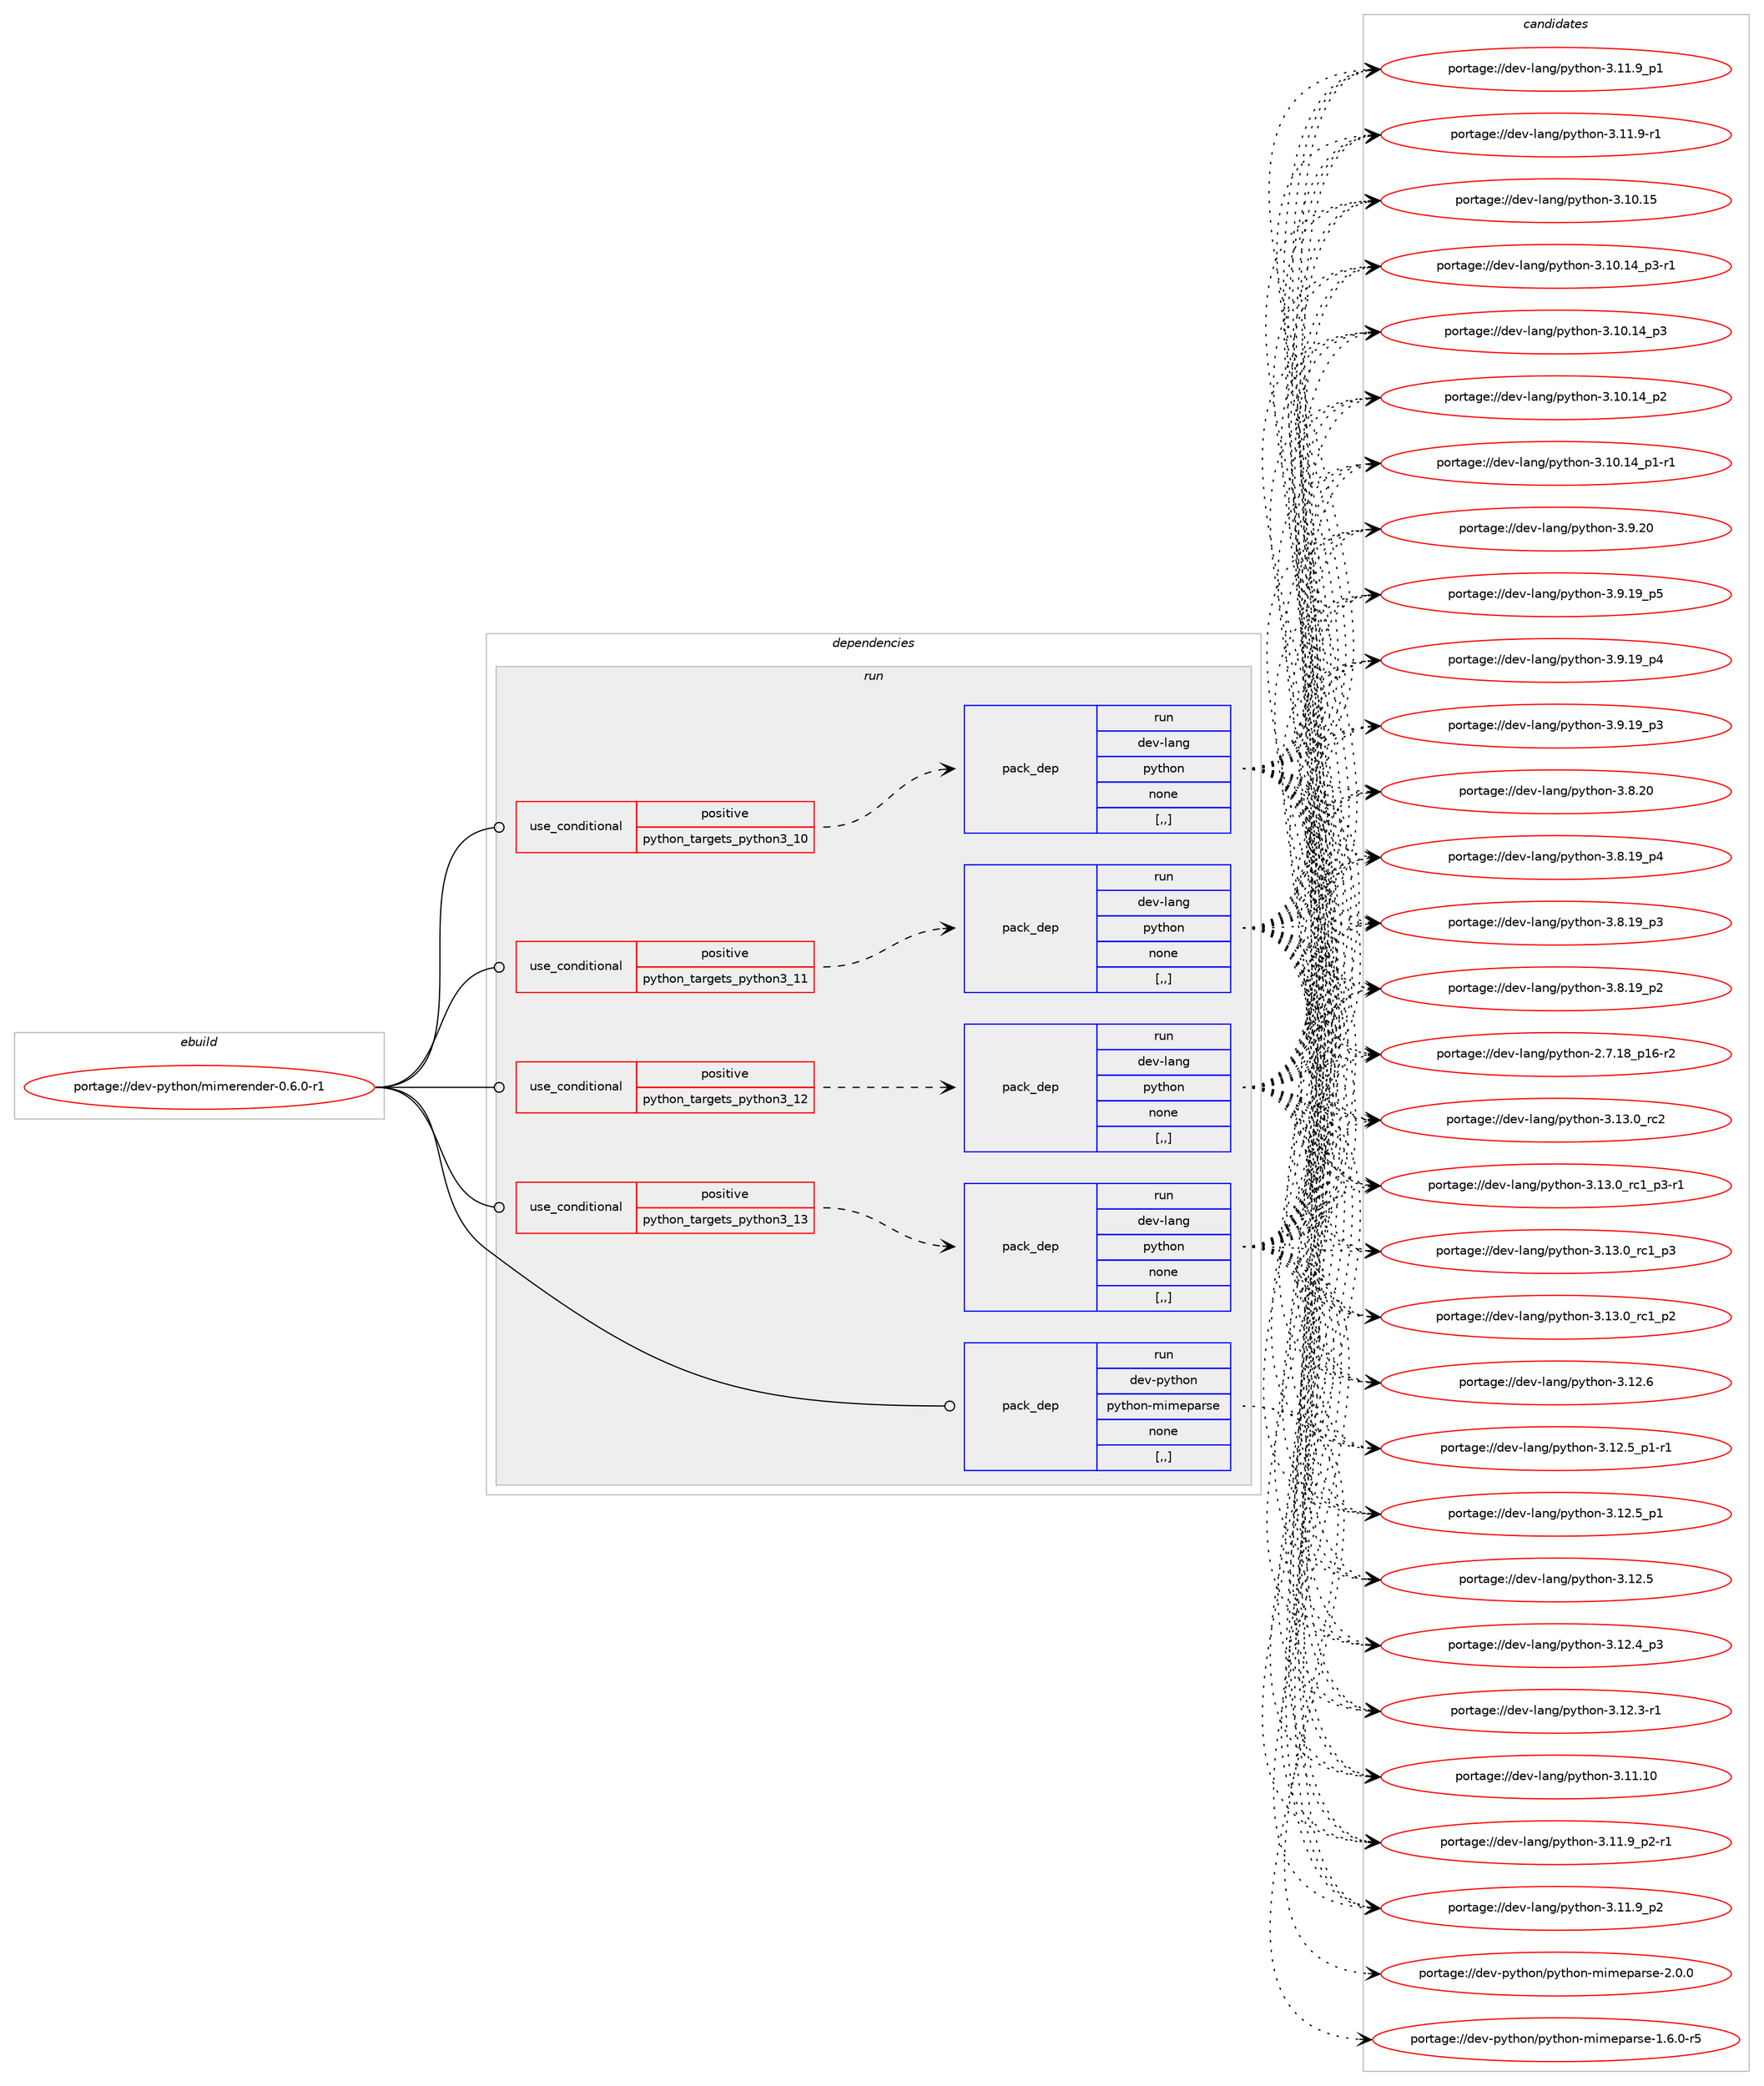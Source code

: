 digraph prolog {

# *************
# Graph options
# *************

newrank=true;
concentrate=true;
compound=true;
graph [rankdir=LR,fontname=Helvetica,fontsize=10,ranksep=1.5];#, ranksep=2.5, nodesep=0.2];
edge  [arrowhead=vee];
node  [fontname=Helvetica,fontsize=10];

# **********
# The ebuild
# **********

subgraph cluster_leftcol {
color=gray;
label=<<i>ebuild</i>>;
id [label="portage://dev-python/mimerender-0.6.0-r1", color=red, width=4, href="../dev-python/mimerender-0.6.0-r1.svg"];
}

# ****************
# The dependencies
# ****************

subgraph cluster_midcol {
color=gray;
label=<<i>dependencies</i>>;
subgraph cluster_compile {
fillcolor="#eeeeee";
style=filled;
label=<<i>compile</i>>;
}
subgraph cluster_compileandrun {
fillcolor="#eeeeee";
style=filled;
label=<<i>compile and run</i>>;
}
subgraph cluster_run {
fillcolor="#eeeeee";
style=filled;
label=<<i>run</i>>;
subgraph cond165142 {
dependency645621 [label=<<TABLE BORDER="0" CELLBORDER="1" CELLSPACING="0" CELLPADDING="4"><TR><TD ROWSPAN="3" CELLPADDING="10">use_conditional</TD></TR><TR><TD>positive</TD></TR><TR><TD>python_targets_python3_10</TD></TR></TABLE>>, shape=none, color=red];
subgraph pack475660 {
dependency645622 [label=<<TABLE BORDER="0" CELLBORDER="1" CELLSPACING="0" CELLPADDING="4" WIDTH="220"><TR><TD ROWSPAN="6" CELLPADDING="30">pack_dep</TD></TR><TR><TD WIDTH="110">run</TD></TR><TR><TD>dev-lang</TD></TR><TR><TD>python</TD></TR><TR><TD>none</TD></TR><TR><TD>[,,]</TD></TR></TABLE>>, shape=none, color=blue];
}
dependency645621:e -> dependency645622:w [weight=20,style="dashed",arrowhead="vee"];
}
id:e -> dependency645621:w [weight=20,style="solid",arrowhead="odot"];
subgraph cond165143 {
dependency645623 [label=<<TABLE BORDER="0" CELLBORDER="1" CELLSPACING="0" CELLPADDING="4"><TR><TD ROWSPAN="3" CELLPADDING="10">use_conditional</TD></TR><TR><TD>positive</TD></TR><TR><TD>python_targets_python3_11</TD></TR></TABLE>>, shape=none, color=red];
subgraph pack475661 {
dependency645624 [label=<<TABLE BORDER="0" CELLBORDER="1" CELLSPACING="0" CELLPADDING="4" WIDTH="220"><TR><TD ROWSPAN="6" CELLPADDING="30">pack_dep</TD></TR><TR><TD WIDTH="110">run</TD></TR><TR><TD>dev-lang</TD></TR><TR><TD>python</TD></TR><TR><TD>none</TD></TR><TR><TD>[,,]</TD></TR></TABLE>>, shape=none, color=blue];
}
dependency645623:e -> dependency645624:w [weight=20,style="dashed",arrowhead="vee"];
}
id:e -> dependency645623:w [weight=20,style="solid",arrowhead="odot"];
subgraph cond165144 {
dependency645625 [label=<<TABLE BORDER="0" CELLBORDER="1" CELLSPACING="0" CELLPADDING="4"><TR><TD ROWSPAN="3" CELLPADDING="10">use_conditional</TD></TR><TR><TD>positive</TD></TR><TR><TD>python_targets_python3_12</TD></TR></TABLE>>, shape=none, color=red];
subgraph pack475662 {
dependency645626 [label=<<TABLE BORDER="0" CELLBORDER="1" CELLSPACING="0" CELLPADDING="4" WIDTH="220"><TR><TD ROWSPAN="6" CELLPADDING="30">pack_dep</TD></TR><TR><TD WIDTH="110">run</TD></TR><TR><TD>dev-lang</TD></TR><TR><TD>python</TD></TR><TR><TD>none</TD></TR><TR><TD>[,,]</TD></TR></TABLE>>, shape=none, color=blue];
}
dependency645625:e -> dependency645626:w [weight=20,style="dashed",arrowhead="vee"];
}
id:e -> dependency645625:w [weight=20,style="solid",arrowhead="odot"];
subgraph cond165145 {
dependency645627 [label=<<TABLE BORDER="0" CELLBORDER="1" CELLSPACING="0" CELLPADDING="4"><TR><TD ROWSPAN="3" CELLPADDING="10">use_conditional</TD></TR><TR><TD>positive</TD></TR><TR><TD>python_targets_python3_13</TD></TR></TABLE>>, shape=none, color=red];
subgraph pack475663 {
dependency645628 [label=<<TABLE BORDER="0" CELLBORDER="1" CELLSPACING="0" CELLPADDING="4" WIDTH="220"><TR><TD ROWSPAN="6" CELLPADDING="30">pack_dep</TD></TR><TR><TD WIDTH="110">run</TD></TR><TR><TD>dev-lang</TD></TR><TR><TD>python</TD></TR><TR><TD>none</TD></TR><TR><TD>[,,]</TD></TR></TABLE>>, shape=none, color=blue];
}
dependency645627:e -> dependency645628:w [weight=20,style="dashed",arrowhead="vee"];
}
id:e -> dependency645627:w [weight=20,style="solid",arrowhead="odot"];
subgraph pack475664 {
dependency645629 [label=<<TABLE BORDER="0" CELLBORDER="1" CELLSPACING="0" CELLPADDING="4" WIDTH="220"><TR><TD ROWSPAN="6" CELLPADDING="30">pack_dep</TD></TR><TR><TD WIDTH="110">run</TD></TR><TR><TD>dev-python</TD></TR><TR><TD>python-mimeparse</TD></TR><TR><TD>none</TD></TR><TR><TD>[,,]</TD></TR></TABLE>>, shape=none, color=blue];
}
id:e -> dependency645629:w [weight=20,style="solid",arrowhead="odot"];
}
}

# **************
# The candidates
# **************

subgraph cluster_choices {
rank=same;
color=gray;
label=<<i>candidates</i>>;

subgraph choice475660 {
color=black;
nodesep=1;
choice10010111845108971101034711212111610411111045514649514648951149950 [label="portage://dev-lang/python-3.13.0_rc2", color=red, width=4,href="../dev-lang/python-3.13.0_rc2.svg"];
choice1001011184510897110103471121211161041111104551464951464895114994995112514511449 [label="portage://dev-lang/python-3.13.0_rc1_p3-r1", color=red, width=4,href="../dev-lang/python-3.13.0_rc1_p3-r1.svg"];
choice100101118451089711010347112121116104111110455146495146489511499499511251 [label="portage://dev-lang/python-3.13.0_rc1_p3", color=red, width=4,href="../dev-lang/python-3.13.0_rc1_p3.svg"];
choice100101118451089711010347112121116104111110455146495146489511499499511250 [label="portage://dev-lang/python-3.13.0_rc1_p2", color=red, width=4,href="../dev-lang/python-3.13.0_rc1_p2.svg"];
choice10010111845108971101034711212111610411111045514649504654 [label="portage://dev-lang/python-3.12.6", color=red, width=4,href="../dev-lang/python-3.12.6.svg"];
choice1001011184510897110103471121211161041111104551464950465395112494511449 [label="portage://dev-lang/python-3.12.5_p1-r1", color=red, width=4,href="../dev-lang/python-3.12.5_p1-r1.svg"];
choice100101118451089711010347112121116104111110455146495046539511249 [label="portage://dev-lang/python-3.12.5_p1", color=red, width=4,href="../dev-lang/python-3.12.5_p1.svg"];
choice10010111845108971101034711212111610411111045514649504653 [label="portage://dev-lang/python-3.12.5", color=red, width=4,href="../dev-lang/python-3.12.5.svg"];
choice100101118451089711010347112121116104111110455146495046529511251 [label="portage://dev-lang/python-3.12.4_p3", color=red, width=4,href="../dev-lang/python-3.12.4_p3.svg"];
choice100101118451089711010347112121116104111110455146495046514511449 [label="portage://dev-lang/python-3.12.3-r1", color=red, width=4,href="../dev-lang/python-3.12.3-r1.svg"];
choice1001011184510897110103471121211161041111104551464949464948 [label="portage://dev-lang/python-3.11.10", color=red, width=4,href="../dev-lang/python-3.11.10.svg"];
choice1001011184510897110103471121211161041111104551464949465795112504511449 [label="portage://dev-lang/python-3.11.9_p2-r1", color=red, width=4,href="../dev-lang/python-3.11.9_p2-r1.svg"];
choice100101118451089711010347112121116104111110455146494946579511250 [label="portage://dev-lang/python-3.11.9_p2", color=red, width=4,href="../dev-lang/python-3.11.9_p2.svg"];
choice100101118451089711010347112121116104111110455146494946579511249 [label="portage://dev-lang/python-3.11.9_p1", color=red, width=4,href="../dev-lang/python-3.11.9_p1.svg"];
choice100101118451089711010347112121116104111110455146494946574511449 [label="portage://dev-lang/python-3.11.9-r1", color=red, width=4,href="../dev-lang/python-3.11.9-r1.svg"];
choice1001011184510897110103471121211161041111104551464948464953 [label="portage://dev-lang/python-3.10.15", color=red, width=4,href="../dev-lang/python-3.10.15.svg"];
choice100101118451089711010347112121116104111110455146494846495295112514511449 [label="portage://dev-lang/python-3.10.14_p3-r1", color=red, width=4,href="../dev-lang/python-3.10.14_p3-r1.svg"];
choice10010111845108971101034711212111610411111045514649484649529511251 [label="portage://dev-lang/python-3.10.14_p3", color=red, width=4,href="../dev-lang/python-3.10.14_p3.svg"];
choice10010111845108971101034711212111610411111045514649484649529511250 [label="portage://dev-lang/python-3.10.14_p2", color=red, width=4,href="../dev-lang/python-3.10.14_p2.svg"];
choice100101118451089711010347112121116104111110455146494846495295112494511449 [label="portage://dev-lang/python-3.10.14_p1-r1", color=red, width=4,href="../dev-lang/python-3.10.14_p1-r1.svg"];
choice10010111845108971101034711212111610411111045514657465048 [label="portage://dev-lang/python-3.9.20", color=red, width=4,href="../dev-lang/python-3.9.20.svg"];
choice100101118451089711010347112121116104111110455146574649579511253 [label="portage://dev-lang/python-3.9.19_p5", color=red, width=4,href="../dev-lang/python-3.9.19_p5.svg"];
choice100101118451089711010347112121116104111110455146574649579511252 [label="portage://dev-lang/python-3.9.19_p4", color=red, width=4,href="../dev-lang/python-3.9.19_p4.svg"];
choice100101118451089711010347112121116104111110455146574649579511251 [label="portage://dev-lang/python-3.9.19_p3", color=red, width=4,href="../dev-lang/python-3.9.19_p3.svg"];
choice10010111845108971101034711212111610411111045514656465048 [label="portage://dev-lang/python-3.8.20", color=red, width=4,href="../dev-lang/python-3.8.20.svg"];
choice100101118451089711010347112121116104111110455146564649579511252 [label="portage://dev-lang/python-3.8.19_p4", color=red, width=4,href="../dev-lang/python-3.8.19_p4.svg"];
choice100101118451089711010347112121116104111110455146564649579511251 [label="portage://dev-lang/python-3.8.19_p3", color=red, width=4,href="../dev-lang/python-3.8.19_p3.svg"];
choice100101118451089711010347112121116104111110455146564649579511250 [label="portage://dev-lang/python-3.8.19_p2", color=red, width=4,href="../dev-lang/python-3.8.19_p2.svg"];
choice100101118451089711010347112121116104111110455046554649569511249544511450 [label="portage://dev-lang/python-2.7.18_p16-r2", color=red, width=4,href="../dev-lang/python-2.7.18_p16-r2.svg"];
dependency645622:e -> choice10010111845108971101034711212111610411111045514649514648951149950:w [style=dotted,weight="100"];
dependency645622:e -> choice1001011184510897110103471121211161041111104551464951464895114994995112514511449:w [style=dotted,weight="100"];
dependency645622:e -> choice100101118451089711010347112121116104111110455146495146489511499499511251:w [style=dotted,weight="100"];
dependency645622:e -> choice100101118451089711010347112121116104111110455146495146489511499499511250:w [style=dotted,weight="100"];
dependency645622:e -> choice10010111845108971101034711212111610411111045514649504654:w [style=dotted,weight="100"];
dependency645622:e -> choice1001011184510897110103471121211161041111104551464950465395112494511449:w [style=dotted,weight="100"];
dependency645622:e -> choice100101118451089711010347112121116104111110455146495046539511249:w [style=dotted,weight="100"];
dependency645622:e -> choice10010111845108971101034711212111610411111045514649504653:w [style=dotted,weight="100"];
dependency645622:e -> choice100101118451089711010347112121116104111110455146495046529511251:w [style=dotted,weight="100"];
dependency645622:e -> choice100101118451089711010347112121116104111110455146495046514511449:w [style=dotted,weight="100"];
dependency645622:e -> choice1001011184510897110103471121211161041111104551464949464948:w [style=dotted,weight="100"];
dependency645622:e -> choice1001011184510897110103471121211161041111104551464949465795112504511449:w [style=dotted,weight="100"];
dependency645622:e -> choice100101118451089711010347112121116104111110455146494946579511250:w [style=dotted,weight="100"];
dependency645622:e -> choice100101118451089711010347112121116104111110455146494946579511249:w [style=dotted,weight="100"];
dependency645622:e -> choice100101118451089711010347112121116104111110455146494946574511449:w [style=dotted,weight="100"];
dependency645622:e -> choice1001011184510897110103471121211161041111104551464948464953:w [style=dotted,weight="100"];
dependency645622:e -> choice100101118451089711010347112121116104111110455146494846495295112514511449:w [style=dotted,weight="100"];
dependency645622:e -> choice10010111845108971101034711212111610411111045514649484649529511251:w [style=dotted,weight="100"];
dependency645622:e -> choice10010111845108971101034711212111610411111045514649484649529511250:w [style=dotted,weight="100"];
dependency645622:e -> choice100101118451089711010347112121116104111110455146494846495295112494511449:w [style=dotted,weight="100"];
dependency645622:e -> choice10010111845108971101034711212111610411111045514657465048:w [style=dotted,weight="100"];
dependency645622:e -> choice100101118451089711010347112121116104111110455146574649579511253:w [style=dotted,weight="100"];
dependency645622:e -> choice100101118451089711010347112121116104111110455146574649579511252:w [style=dotted,weight="100"];
dependency645622:e -> choice100101118451089711010347112121116104111110455146574649579511251:w [style=dotted,weight="100"];
dependency645622:e -> choice10010111845108971101034711212111610411111045514656465048:w [style=dotted,weight="100"];
dependency645622:e -> choice100101118451089711010347112121116104111110455146564649579511252:w [style=dotted,weight="100"];
dependency645622:e -> choice100101118451089711010347112121116104111110455146564649579511251:w [style=dotted,weight="100"];
dependency645622:e -> choice100101118451089711010347112121116104111110455146564649579511250:w [style=dotted,weight="100"];
dependency645622:e -> choice100101118451089711010347112121116104111110455046554649569511249544511450:w [style=dotted,weight="100"];
}
subgraph choice475661 {
color=black;
nodesep=1;
choice10010111845108971101034711212111610411111045514649514648951149950 [label="portage://dev-lang/python-3.13.0_rc2", color=red, width=4,href="../dev-lang/python-3.13.0_rc2.svg"];
choice1001011184510897110103471121211161041111104551464951464895114994995112514511449 [label="portage://dev-lang/python-3.13.0_rc1_p3-r1", color=red, width=4,href="../dev-lang/python-3.13.0_rc1_p3-r1.svg"];
choice100101118451089711010347112121116104111110455146495146489511499499511251 [label="portage://dev-lang/python-3.13.0_rc1_p3", color=red, width=4,href="../dev-lang/python-3.13.0_rc1_p3.svg"];
choice100101118451089711010347112121116104111110455146495146489511499499511250 [label="portage://dev-lang/python-3.13.0_rc1_p2", color=red, width=4,href="../dev-lang/python-3.13.0_rc1_p2.svg"];
choice10010111845108971101034711212111610411111045514649504654 [label="portage://dev-lang/python-3.12.6", color=red, width=4,href="../dev-lang/python-3.12.6.svg"];
choice1001011184510897110103471121211161041111104551464950465395112494511449 [label="portage://dev-lang/python-3.12.5_p1-r1", color=red, width=4,href="../dev-lang/python-3.12.5_p1-r1.svg"];
choice100101118451089711010347112121116104111110455146495046539511249 [label="portage://dev-lang/python-3.12.5_p1", color=red, width=4,href="../dev-lang/python-3.12.5_p1.svg"];
choice10010111845108971101034711212111610411111045514649504653 [label="portage://dev-lang/python-3.12.5", color=red, width=4,href="../dev-lang/python-3.12.5.svg"];
choice100101118451089711010347112121116104111110455146495046529511251 [label="portage://dev-lang/python-3.12.4_p3", color=red, width=4,href="../dev-lang/python-3.12.4_p3.svg"];
choice100101118451089711010347112121116104111110455146495046514511449 [label="portage://dev-lang/python-3.12.3-r1", color=red, width=4,href="../dev-lang/python-3.12.3-r1.svg"];
choice1001011184510897110103471121211161041111104551464949464948 [label="portage://dev-lang/python-3.11.10", color=red, width=4,href="../dev-lang/python-3.11.10.svg"];
choice1001011184510897110103471121211161041111104551464949465795112504511449 [label="portage://dev-lang/python-3.11.9_p2-r1", color=red, width=4,href="../dev-lang/python-3.11.9_p2-r1.svg"];
choice100101118451089711010347112121116104111110455146494946579511250 [label="portage://dev-lang/python-3.11.9_p2", color=red, width=4,href="../dev-lang/python-3.11.9_p2.svg"];
choice100101118451089711010347112121116104111110455146494946579511249 [label="portage://dev-lang/python-3.11.9_p1", color=red, width=4,href="../dev-lang/python-3.11.9_p1.svg"];
choice100101118451089711010347112121116104111110455146494946574511449 [label="portage://dev-lang/python-3.11.9-r1", color=red, width=4,href="../dev-lang/python-3.11.9-r1.svg"];
choice1001011184510897110103471121211161041111104551464948464953 [label="portage://dev-lang/python-3.10.15", color=red, width=4,href="../dev-lang/python-3.10.15.svg"];
choice100101118451089711010347112121116104111110455146494846495295112514511449 [label="portage://dev-lang/python-3.10.14_p3-r1", color=red, width=4,href="../dev-lang/python-3.10.14_p3-r1.svg"];
choice10010111845108971101034711212111610411111045514649484649529511251 [label="portage://dev-lang/python-3.10.14_p3", color=red, width=4,href="../dev-lang/python-3.10.14_p3.svg"];
choice10010111845108971101034711212111610411111045514649484649529511250 [label="portage://dev-lang/python-3.10.14_p2", color=red, width=4,href="../dev-lang/python-3.10.14_p2.svg"];
choice100101118451089711010347112121116104111110455146494846495295112494511449 [label="portage://dev-lang/python-3.10.14_p1-r1", color=red, width=4,href="../dev-lang/python-3.10.14_p1-r1.svg"];
choice10010111845108971101034711212111610411111045514657465048 [label="portage://dev-lang/python-3.9.20", color=red, width=4,href="../dev-lang/python-3.9.20.svg"];
choice100101118451089711010347112121116104111110455146574649579511253 [label="portage://dev-lang/python-3.9.19_p5", color=red, width=4,href="../dev-lang/python-3.9.19_p5.svg"];
choice100101118451089711010347112121116104111110455146574649579511252 [label="portage://dev-lang/python-3.9.19_p4", color=red, width=4,href="../dev-lang/python-3.9.19_p4.svg"];
choice100101118451089711010347112121116104111110455146574649579511251 [label="portage://dev-lang/python-3.9.19_p3", color=red, width=4,href="../dev-lang/python-3.9.19_p3.svg"];
choice10010111845108971101034711212111610411111045514656465048 [label="portage://dev-lang/python-3.8.20", color=red, width=4,href="../dev-lang/python-3.8.20.svg"];
choice100101118451089711010347112121116104111110455146564649579511252 [label="portage://dev-lang/python-3.8.19_p4", color=red, width=4,href="../dev-lang/python-3.8.19_p4.svg"];
choice100101118451089711010347112121116104111110455146564649579511251 [label="portage://dev-lang/python-3.8.19_p3", color=red, width=4,href="../dev-lang/python-3.8.19_p3.svg"];
choice100101118451089711010347112121116104111110455146564649579511250 [label="portage://dev-lang/python-3.8.19_p2", color=red, width=4,href="../dev-lang/python-3.8.19_p2.svg"];
choice100101118451089711010347112121116104111110455046554649569511249544511450 [label="portage://dev-lang/python-2.7.18_p16-r2", color=red, width=4,href="../dev-lang/python-2.7.18_p16-r2.svg"];
dependency645624:e -> choice10010111845108971101034711212111610411111045514649514648951149950:w [style=dotted,weight="100"];
dependency645624:e -> choice1001011184510897110103471121211161041111104551464951464895114994995112514511449:w [style=dotted,weight="100"];
dependency645624:e -> choice100101118451089711010347112121116104111110455146495146489511499499511251:w [style=dotted,weight="100"];
dependency645624:e -> choice100101118451089711010347112121116104111110455146495146489511499499511250:w [style=dotted,weight="100"];
dependency645624:e -> choice10010111845108971101034711212111610411111045514649504654:w [style=dotted,weight="100"];
dependency645624:e -> choice1001011184510897110103471121211161041111104551464950465395112494511449:w [style=dotted,weight="100"];
dependency645624:e -> choice100101118451089711010347112121116104111110455146495046539511249:w [style=dotted,weight="100"];
dependency645624:e -> choice10010111845108971101034711212111610411111045514649504653:w [style=dotted,weight="100"];
dependency645624:e -> choice100101118451089711010347112121116104111110455146495046529511251:w [style=dotted,weight="100"];
dependency645624:e -> choice100101118451089711010347112121116104111110455146495046514511449:w [style=dotted,weight="100"];
dependency645624:e -> choice1001011184510897110103471121211161041111104551464949464948:w [style=dotted,weight="100"];
dependency645624:e -> choice1001011184510897110103471121211161041111104551464949465795112504511449:w [style=dotted,weight="100"];
dependency645624:e -> choice100101118451089711010347112121116104111110455146494946579511250:w [style=dotted,weight="100"];
dependency645624:e -> choice100101118451089711010347112121116104111110455146494946579511249:w [style=dotted,weight="100"];
dependency645624:e -> choice100101118451089711010347112121116104111110455146494946574511449:w [style=dotted,weight="100"];
dependency645624:e -> choice1001011184510897110103471121211161041111104551464948464953:w [style=dotted,weight="100"];
dependency645624:e -> choice100101118451089711010347112121116104111110455146494846495295112514511449:w [style=dotted,weight="100"];
dependency645624:e -> choice10010111845108971101034711212111610411111045514649484649529511251:w [style=dotted,weight="100"];
dependency645624:e -> choice10010111845108971101034711212111610411111045514649484649529511250:w [style=dotted,weight="100"];
dependency645624:e -> choice100101118451089711010347112121116104111110455146494846495295112494511449:w [style=dotted,weight="100"];
dependency645624:e -> choice10010111845108971101034711212111610411111045514657465048:w [style=dotted,weight="100"];
dependency645624:e -> choice100101118451089711010347112121116104111110455146574649579511253:w [style=dotted,weight="100"];
dependency645624:e -> choice100101118451089711010347112121116104111110455146574649579511252:w [style=dotted,weight="100"];
dependency645624:e -> choice100101118451089711010347112121116104111110455146574649579511251:w [style=dotted,weight="100"];
dependency645624:e -> choice10010111845108971101034711212111610411111045514656465048:w [style=dotted,weight="100"];
dependency645624:e -> choice100101118451089711010347112121116104111110455146564649579511252:w [style=dotted,weight="100"];
dependency645624:e -> choice100101118451089711010347112121116104111110455146564649579511251:w [style=dotted,weight="100"];
dependency645624:e -> choice100101118451089711010347112121116104111110455146564649579511250:w [style=dotted,weight="100"];
dependency645624:e -> choice100101118451089711010347112121116104111110455046554649569511249544511450:w [style=dotted,weight="100"];
}
subgraph choice475662 {
color=black;
nodesep=1;
choice10010111845108971101034711212111610411111045514649514648951149950 [label="portage://dev-lang/python-3.13.0_rc2", color=red, width=4,href="../dev-lang/python-3.13.0_rc2.svg"];
choice1001011184510897110103471121211161041111104551464951464895114994995112514511449 [label="portage://dev-lang/python-3.13.0_rc1_p3-r1", color=red, width=4,href="../dev-lang/python-3.13.0_rc1_p3-r1.svg"];
choice100101118451089711010347112121116104111110455146495146489511499499511251 [label="portage://dev-lang/python-3.13.0_rc1_p3", color=red, width=4,href="../dev-lang/python-3.13.0_rc1_p3.svg"];
choice100101118451089711010347112121116104111110455146495146489511499499511250 [label="portage://dev-lang/python-3.13.0_rc1_p2", color=red, width=4,href="../dev-lang/python-3.13.0_rc1_p2.svg"];
choice10010111845108971101034711212111610411111045514649504654 [label="portage://dev-lang/python-3.12.6", color=red, width=4,href="../dev-lang/python-3.12.6.svg"];
choice1001011184510897110103471121211161041111104551464950465395112494511449 [label="portage://dev-lang/python-3.12.5_p1-r1", color=red, width=4,href="../dev-lang/python-3.12.5_p1-r1.svg"];
choice100101118451089711010347112121116104111110455146495046539511249 [label="portage://dev-lang/python-3.12.5_p1", color=red, width=4,href="../dev-lang/python-3.12.5_p1.svg"];
choice10010111845108971101034711212111610411111045514649504653 [label="portage://dev-lang/python-3.12.5", color=red, width=4,href="../dev-lang/python-3.12.5.svg"];
choice100101118451089711010347112121116104111110455146495046529511251 [label="portage://dev-lang/python-3.12.4_p3", color=red, width=4,href="../dev-lang/python-3.12.4_p3.svg"];
choice100101118451089711010347112121116104111110455146495046514511449 [label="portage://dev-lang/python-3.12.3-r1", color=red, width=4,href="../dev-lang/python-3.12.3-r1.svg"];
choice1001011184510897110103471121211161041111104551464949464948 [label="portage://dev-lang/python-3.11.10", color=red, width=4,href="../dev-lang/python-3.11.10.svg"];
choice1001011184510897110103471121211161041111104551464949465795112504511449 [label="portage://dev-lang/python-3.11.9_p2-r1", color=red, width=4,href="../dev-lang/python-3.11.9_p2-r1.svg"];
choice100101118451089711010347112121116104111110455146494946579511250 [label="portage://dev-lang/python-3.11.9_p2", color=red, width=4,href="../dev-lang/python-3.11.9_p2.svg"];
choice100101118451089711010347112121116104111110455146494946579511249 [label="portage://dev-lang/python-3.11.9_p1", color=red, width=4,href="../dev-lang/python-3.11.9_p1.svg"];
choice100101118451089711010347112121116104111110455146494946574511449 [label="portage://dev-lang/python-3.11.9-r1", color=red, width=4,href="../dev-lang/python-3.11.9-r1.svg"];
choice1001011184510897110103471121211161041111104551464948464953 [label="portage://dev-lang/python-3.10.15", color=red, width=4,href="../dev-lang/python-3.10.15.svg"];
choice100101118451089711010347112121116104111110455146494846495295112514511449 [label="portage://dev-lang/python-3.10.14_p3-r1", color=red, width=4,href="../dev-lang/python-3.10.14_p3-r1.svg"];
choice10010111845108971101034711212111610411111045514649484649529511251 [label="portage://dev-lang/python-3.10.14_p3", color=red, width=4,href="../dev-lang/python-3.10.14_p3.svg"];
choice10010111845108971101034711212111610411111045514649484649529511250 [label="portage://dev-lang/python-3.10.14_p2", color=red, width=4,href="../dev-lang/python-3.10.14_p2.svg"];
choice100101118451089711010347112121116104111110455146494846495295112494511449 [label="portage://dev-lang/python-3.10.14_p1-r1", color=red, width=4,href="../dev-lang/python-3.10.14_p1-r1.svg"];
choice10010111845108971101034711212111610411111045514657465048 [label="portage://dev-lang/python-3.9.20", color=red, width=4,href="../dev-lang/python-3.9.20.svg"];
choice100101118451089711010347112121116104111110455146574649579511253 [label="portage://dev-lang/python-3.9.19_p5", color=red, width=4,href="../dev-lang/python-3.9.19_p5.svg"];
choice100101118451089711010347112121116104111110455146574649579511252 [label="portage://dev-lang/python-3.9.19_p4", color=red, width=4,href="../dev-lang/python-3.9.19_p4.svg"];
choice100101118451089711010347112121116104111110455146574649579511251 [label="portage://dev-lang/python-3.9.19_p3", color=red, width=4,href="../dev-lang/python-3.9.19_p3.svg"];
choice10010111845108971101034711212111610411111045514656465048 [label="portage://dev-lang/python-3.8.20", color=red, width=4,href="../dev-lang/python-3.8.20.svg"];
choice100101118451089711010347112121116104111110455146564649579511252 [label="portage://dev-lang/python-3.8.19_p4", color=red, width=4,href="../dev-lang/python-3.8.19_p4.svg"];
choice100101118451089711010347112121116104111110455146564649579511251 [label="portage://dev-lang/python-3.8.19_p3", color=red, width=4,href="../dev-lang/python-3.8.19_p3.svg"];
choice100101118451089711010347112121116104111110455146564649579511250 [label="portage://dev-lang/python-3.8.19_p2", color=red, width=4,href="../dev-lang/python-3.8.19_p2.svg"];
choice100101118451089711010347112121116104111110455046554649569511249544511450 [label="portage://dev-lang/python-2.7.18_p16-r2", color=red, width=4,href="../dev-lang/python-2.7.18_p16-r2.svg"];
dependency645626:e -> choice10010111845108971101034711212111610411111045514649514648951149950:w [style=dotted,weight="100"];
dependency645626:e -> choice1001011184510897110103471121211161041111104551464951464895114994995112514511449:w [style=dotted,weight="100"];
dependency645626:e -> choice100101118451089711010347112121116104111110455146495146489511499499511251:w [style=dotted,weight="100"];
dependency645626:e -> choice100101118451089711010347112121116104111110455146495146489511499499511250:w [style=dotted,weight="100"];
dependency645626:e -> choice10010111845108971101034711212111610411111045514649504654:w [style=dotted,weight="100"];
dependency645626:e -> choice1001011184510897110103471121211161041111104551464950465395112494511449:w [style=dotted,weight="100"];
dependency645626:e -> choice100101118451089711010347112121116104111110455146495046539511249:w [style=dotted,weight="100"];
dependency645626:e -> choice10010111845108971101034711212111610411111045514649504653:w [style=dotted,weight="100"];
dependency645626:e -> choice100101118451089711010347112121116104111110455146495046529511251:w [style=dotted,weight="100"];
dependency645626:e -> choice100101118451089711010347112121116104111110455146495046514511449:w [style=dotted,weight="100"];
dependency645626:e -> choice1001011184510897110103471121211161041111104551464949464948:w [style=dotted,weight="100"];
dependency645626:e -> choice1001011184510897110103471121211161041111104551464949465795112504511449:w [style=dotted,weight="100"];
dependency645626:e -> choice100101118451089711010347112121116104111110455146494946579511250:w [style=dotted,weight="100"];
dependency645626:e -> choice100101118451089711010347112121116104111110455146494946579511249:w [style=dotted,weight="100"];
dependency645626:e -> choice100101118451089711010347112121116104111110455146494946574511449:w [style=dotted,weight="100"];
dependency645626:e -> choice1001011184510897110103471121211161041111104551464948464953:w [style=dotted,weight="100"];
dependency645626:e -> choice100101118451089711010347112121116104111110455146494846495295112514511449:w [style=dotted,weight="100"];
dependency645626:e -> choice10010111845108971101034711212111610411111045514649484649529511251:w [style=dotted,weight="100"];
dependency645626:e -> choice10010111845108971101034711212111610411111045514649484649529511250:w [style=dotted,weight="100"];
dependency645626:e -> choice100101118451089711010347112121116104111110455146494846495295112494511449:w [style=dotted,weight="100"];
dependency645626:e -> choice10010111845108971101034711212111610411111045514657465048:w [style=dotted,weight="100"];
dependency645626:e -> choice100101118451089711010347112121116104111110455146574649579511253:w [style=dotted,weight="100"];
dependency645626:e -> choice100101118451089711010347112121116104111110455146574649579511252:w [style=dotted,weight="100"];
dependency645626:e -> choice100101118451089711010347112121116104111110455146574649579511251:w [style=dotted,weight="100"];
dependency645626:e -> choice10010111845108971101034711212111610411111045514656465048:w [style=dotted,weight="100"];
dependency645626:e -> choice100101118451089711010347112121116104111110455146564649579511252:w [style=dotted,weight="100"];
dependency645626:e -> choice100101118451089711010347112121116104111110455146564649579511251:w [style=dotted,weight="100"];
dependency645626:e -> choice100101118451089711010347112121116104111110455146564649579511250:w [style=dotted,weight="100"];
dependency645626:e -> choice100101118451089711010347112121116104111110455046554649569511249544511450:w [style=dotted,weight="100"];
}
subgraph choice475663 {
color=black;
nodesep=1;
choice10010111845108971101034711212111610411111045514649514648951149950 [label="portage://dev-lang/python-3.13.0_rc2", color=red, width=4,href="../dev-lang/python-3.13.0_rc2.svg"];
choice1001011184510897110103471121211161041111104551464951464895114994995112514511449 [label="portage://dev-lang/python-3.13.0_rc1_p3-r1", color=red, width=4,href="../dev-lang/python-3.13.0_rc1_p3-r1.svg"];
choice100101118451089711010347112121116104111110455146495146489511499499511251 [label="portage://dev-lang/python-3.13.0_rc1_p3", color=red, width=4,href="../dev-lang/python-3.13.0_rc1_p3.svg"];
choice100101118451089711010347112121116104111110455146495146489511499499511250 [label="portage://dev-lang/python-3.13.0_rc1_p2", color=red, width=4,href="../dev-lang/python-3.13.0_rc1_p2.svg"];
choice10010111845108971101034711212111610411111045514649504654 [label="portage://dev-lang/python-3.12.6", color=red, width=4,href="../dev-lang/python-3.12.6.svg"];
choice1001011184510897110103471121211161041111104551464950465395112494511449 [label="portage://dev-lang/python-3.12.5_p1-r1", color=red, width=4,href="../dev-lang/python-3.12.5_p1-r1.svg"];
choice100101118451089711010347112121116104111110455146495046539511249 [label="portage://dev-lang/python-3.12.5_p1", color=red, width=4,href="../dev-lang/python-3.12.5_p1.svg"];
choice10010111845108971101034711212111610411111045514649504653 [label="portage://dev-lang/python-3.12.5", color=red, width=4,href="../dev-lang/python-3.12.5.svg"];
choice100101118451089711010347112121116104111110455146495046529511251 [label="portage://dev-lang/python-3.12.4_p3", color=red, width=4,href="../dev-lang/python-3.12.4_p3.svg"];
choice100101118451089711010347112121116104111110455146495046514511449 [label="portage://dev-lang/python-3.12.3-r1", color=red, width=4,href="../dev-lang/python-3.12.3-r1.svg"];
choice1001011184510897110103471121211161041111104551464949464948 [label="portage://dev-lang/python-3.11.10", color=red, width=4,href="../dev-lang/python-3.11.10.svg"];
choice1001011184510897110103471121211161041111104551464949465795112504511449 [label="portage://dev-lang/python-3.11.9_p2-r1", color=red, width=4,href="../dev-lang/python-3.11.9_p2-r1.svg"];
choice100101118451089711010347112121116104111110455146494946579511250 [label="portage://dev-lang/python-3.11.9_p2", color=red, width=4,href="../dev-lang/python-3.11.9_p2.svg"];
choice100101118451089711010347112121116104111110455146494946579511249 [label="portage://dev-lang/python-3.11.9_p1", color=red, width=4,href="../dev-lang/python-3.11.9_p1.svg"];
choice100101118451089711010347112121116104111110455146494946574511449 [label="portage://dev-lang/python-3.11.9-r1", color=red, width=4,href="../dev-lang/python-3.11.9-r1.svg"];
choice1001011184510897110103471121211161041111104551464948464953 [label="portage://dev-lang/python-3.10.15", color=red, width=4,href="../dev-lang/python-3.10.15.svg"];
choice100101118451089711010347112121116104111110455146494846495295112514511449 [label="portage://dev-lang/python-3.10.14_p3-r1", color=red, width=4,href="../dev-lang/python-3.10.14_p3-r1.svg"];
choice10010111845108971101034711212111610411111045514649484649529511251 [label="portage://dev-lang/python-3.10.14_p3", color=red, width=4,href="../dev-lang/python-3.10.14_p3.svg"];
choice10010111845108971101034711212111610411111045514649484649529511250 [label="portage://dev-lang/python-3.10.14_p2", color=red, width=4,href="../dev-lang/python-3.10.14_p2.svg"];
choice100101118451089711010347112121116104111110455146494846495295112494511449 [label="portage://dev-lang/python-3.10.14_p1-r1", color=red, width=4,href="../dev-lang/python-3.10.14_p1-r1.svg"];
choice10010111845108971101034711212111610411111045514657465048 [label="portage://dev-lang/python-3.9.20", color=red, width=4,href="../dev-lang/python-3.9.20.svg"];
choice100101118451089711010347112121116104111110455146574649579511253 [label="portage://dev-lang/python-3.9.19_p5", color=red, width=4,href="../dev-lang/python-3.9.19_p5.svg"];
choice100101118451089711010347112121116104111110455146574649579511252 [label="portage://dev-lang/python-3.9.19_p4", color=red, width=4,href="../dev-lang/python-3.9.19_p4.svg"];
choice100101118451089711010347112121116104111110455146574649579511251 [label="portage://dev-lang/python-3.9.19_p3", color=red, width=4,href="../dev-lang/python-3.9.19_p3.svg"];
choice10010111845108971101034711212111610411111045514656465048 [label="portage://dev-lang/python-3.8.20", color=red, width=4,href="../dev-lang/python-3.8.20.svg"];
choice100101118451089711010347112121116104111110455146564649579511252 [label="portage://dev-lang/python-3.8.19_p4", color=red, width=4,href="../dev-lang/python-3.8.19_p4.svg"];
choice100101118451089711010347112121116104111110455146564649579511251 [label="portage://dev-lang/python-3.8.19_p3", color=red, width=4,href="../dev-lang/python-3.8.19_p3.svg"];
choice100101118451089711010347112121116104111110455146564649579511250 [label="portage://dev-lang/python-3.8.19_p2", color=red, width=4,href="../dev-lang/python-3.8.19_p2.svg"];
choice100101118451089711010347112121116104111110455046554649569511249544511450 [label="portage://dev-lang/python-2.7.18_p16-r2", color=red, width=4,href="../dev-lang/python-2.7.18_p16-r2.svg"];
dependency645628:e -> choice10010111845108971101034711212111610411111045514649514648951149950:w [style=dotted,weight="100"];
dependency645628:e -> choice1001011184510897110103471121211161041111104551464951464895114994995112514511449:w [style=dotted,weight="100"];
dependency645628:e -> choice100101118451089711010347112121116104111110455146495146489511499499511251:w [style=dotted,weight="100"];
dependency645628:e -> choice100101118451089711010347112121116104111110455146495146489511499499511250:w [style=dotted,weight="100"];
dependency645628:e -> choice10010111845108971101034711212111610411111045514649504654:w [style=dotted,weight="100"];
dependency645628:e -> choice1001011184510897110103471121211161041111104551464950465395112494511449:w [style=dotted,weight="100"];
dependency645628:e -> choice100101118451089711010347112121116104111110455146495046539511249:w [style=dotted,weight="100"];
dependency645628:e -> choice10010111845108971101034711212111610411111045514649504653:w [style=dotted,weight="100"];
dependency645628:e -> choice100101118451089711010347112121116104111110455146495046529511251:w [style=dotted,weight="100"];
dependency645628:e -> choice100101118451089711010347112121116104111110455146495046514511449:w [style=dotted,weight="100"];
dependency645628:e -> choice1001011184510897110103471121211161041111104551464949464948:w [style=dotted,weight="100"];
dependency645628:e -> choice1001011184510897110103471121211161041111104551464949465795112504511449:w [style=dotted,weight="100"];
dependency645628:e -> choice100101118451089711010347112121116104111110455146494946579511250:w [style=dotted,weight="100"];
dependency645628:e -> choice100101118451089711010347112121116104111110455146494946579511249:w [style=dotted,weight="100"];
dependency645628:e -> choice100101118451089711010347112121116104111110455146494946574511449:w [style=dotted,weight="100"];
dependency645628:e -> choice1001011184510897110103471121211161041111104551464948464953:w [style=dotted,weight="100"];
dependency645628:e -> choice100101118451089711010347112121116104111110455146494846495295112514511449:w [style=dotted,weight="100"];
dependency645628:e -> choice10010111845108971101034711212111610411111045514649484649529511251:w [style=dotted,weight="100"];
dependency645628:e -> choice10010111845108971101034711212111610411111045514649484649529511250:w [style=dotted,weight="100"];
dependency645628:e -> choice100101118451089711010347112121116104111110455146494846495295112494511449:w [style=dotted,weight="100"];
dependency645628:e -> choice10010111845108971101034711212111610411111045514657465048:w [style=dotted,weight="100"];
dependency645628:e -> choice100101118451089711010347112121116104111110455146574649579511253:w [style=dotted,weight="100"];
dependency645628:e -> choice100101118451089711010347112121116104111110455146574649579511252:w [style=dotted,weight="100"];
dependency645628:e -> choice100101118451089711010347112121116104111110455146574649579511251:w [style=dotted,weight="100"];
dependency645628:e -> choice10010111845108971101034711212111610411111045514656465048:w [style=dotted,weight="100"];
dependency645628:e -> choice100101118451089711010347112121116104111110455146564649579511252:w [style=dotted,weight="100"];
dependency645628:e -> choice100101118451089711010347112121116104111110455146564649579511251:w [style=dotted,weight="100"];
dependency645628:e -> choice100101118451089711010347112121116104111110455146564649579511250:w [style=dotted,weight="100"];
dependency645628:e -> choice100101118451089711010347112121116104111110455046554649569511249544511450:w [style=dotted,weight="100"];
}
subgraph choice475664 {
color=black;
nodesep=1;
choice10010111845112121116104111110471121211161041111104510910510910111297114115101455046484648 [label="portage://dev-python/python-mimeparse-2.0.0", color=red, width=4,href="../dev-python/python-mimeparse-2.0.0.svg"];
choice100101118451121211161041111104711212111610411111045109105109101112971141151014549465446484511453 [label="portage://dev-python/python-mimeparse-1.6.0-r5", color=red, width=4,href="../dev-python/python-mimeparse-1.6.0-r5.svg"];
dependency645629:e -> choice10010111845112121116104111110471121211161041111104510910510910111297114115101455046484648:w [style=dotted,weight="100"];
dependency645629:e -> choice100101118451121211161041111104711212111610411111045109105109101112971141151014549465446484511453:w [style=dotted,weight="100"];
}
}

}
